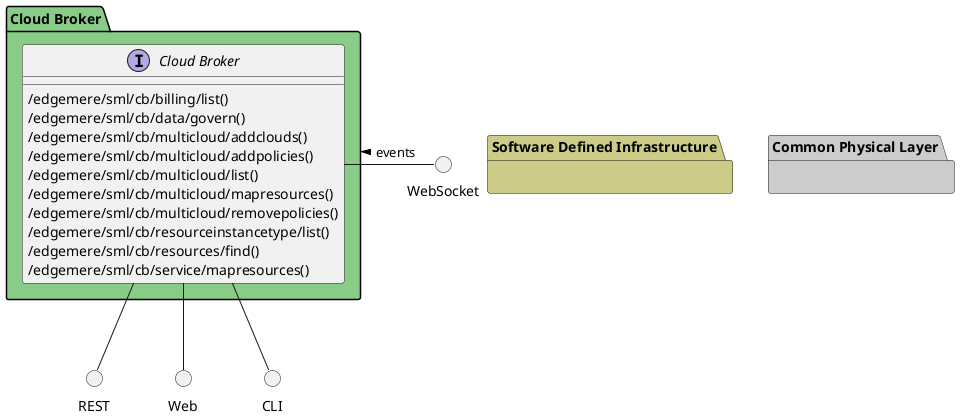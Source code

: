 @startuml


package "Software Defined Infrastructure" #cccc88 {

}

package "Cloud Broker" #88cc88 {

}

package "Common Physical Layer" #cccccc {

}


package "Cloud Broker" #88cc88 {

    interface "Cloud Broker" as i {
    
            /edgemere/sml/cb/billing/list()
            /edgemere/sml/cb/data/govern()
            /edgemere/sml/cb/multicloud/addclouds()
            /edgemere/sml/cb/multicloud/addpolicies()
            /edgemere/sml/cb/multicloud/list()
            /edgemere/sml/cb/multicloud/mapresources()
            /edgemere/sml/cb/multicloud/removepolicies()
            /edgemere/sml/cb/resourceinstancetype/list()
            /edgemere/sml/cb/resources/find()
            /edgemere/sml/cb/service/mapresources()
    
    }
}

circle REST
circle Web
circle CLI
circle WebSocket

i -down- Web
i -down- CLI
i -down- REST
WebSocket -left- i: events >

package "Cloud Broker" #88cc88 {


}



@enduml
